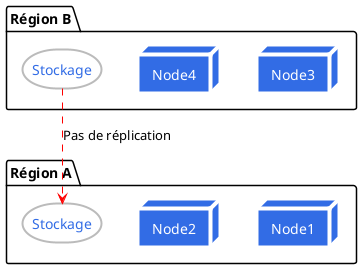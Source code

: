@startuml

skinparam cluster {
    BackgroundColor white
    BorderColor #bbb
    BorderThickness 2
    FontColor #326ce5
}

skinparam node {
    BackgroundColor #326ce5
    BorderColor white
    BorderThickness 4
    FontColor white
}

skinparam storage {
    BackgroundColor white
    BorderColor #bbb
    BorderThickness 2
    FontColor #326ce5
}

package "Région B" as zoneB {
    node "Node3" as n3
    node "Node4" as n4
    storage "Stockage" as s1
}

package "Région A" as zoneA {
    node "Node1" as n1
    node "Node2" as n2
    storage "Stockage" as s2
}

s1 -[#red,dashed]-> s2 : Pas de réplication

@enduml
